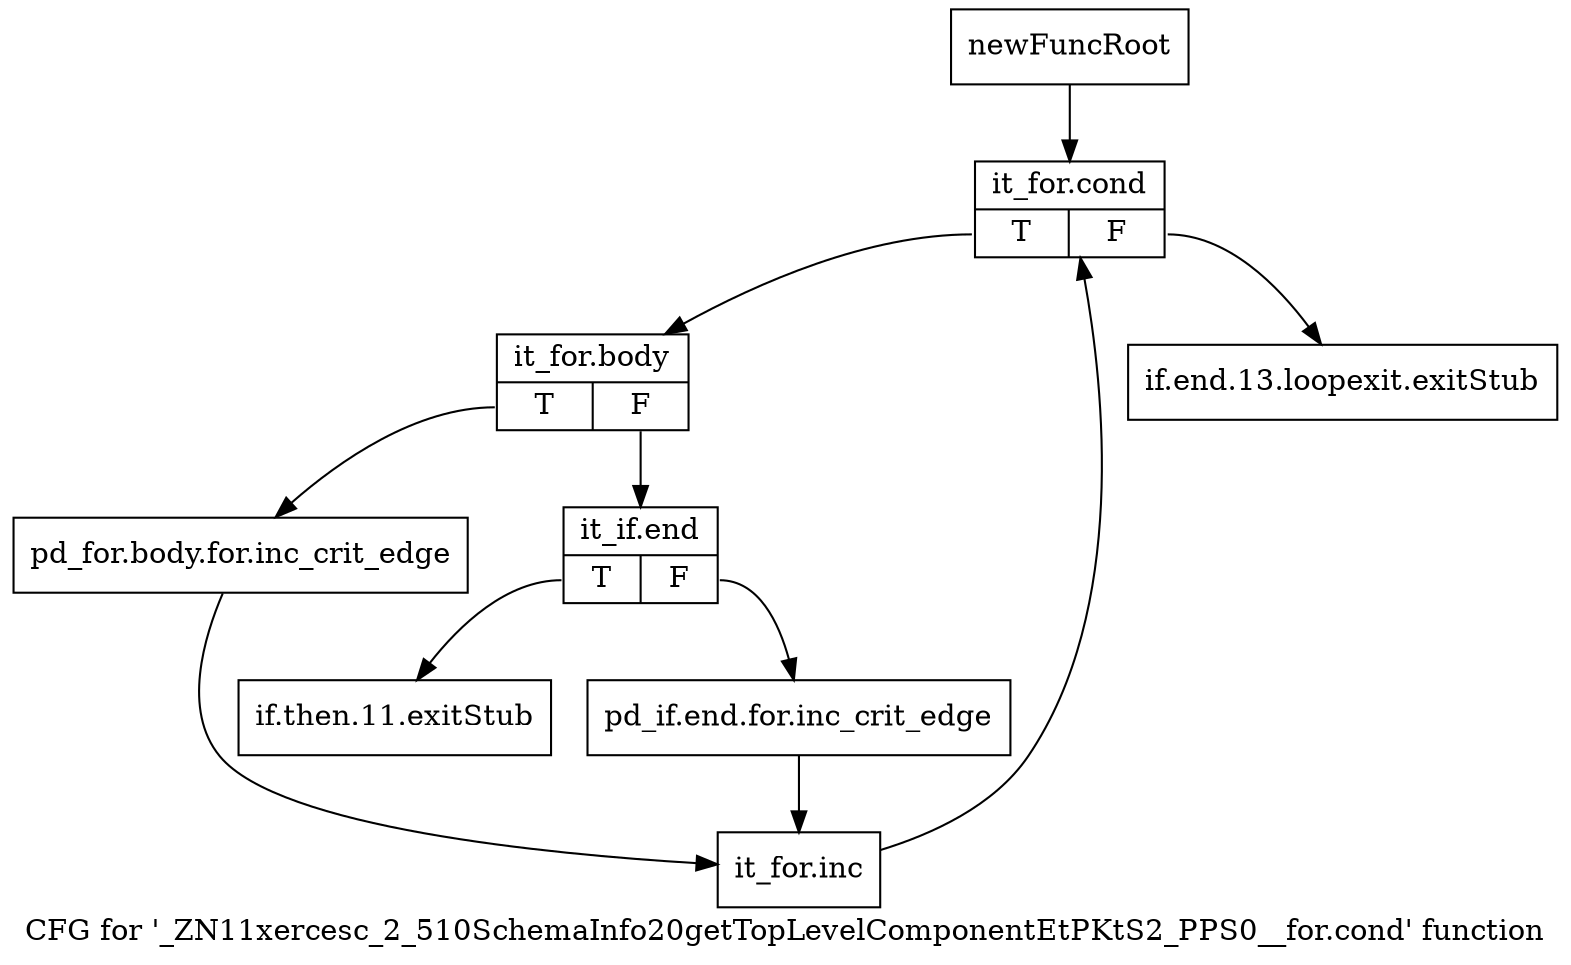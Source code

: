 digraph "CFG for '_ZN11xercesc_2_510SchemaInfo20getTopLevelComponentEtPKtS2_PPS0__for.cond' function" {
	label="CFG for '_ZN11xercesc_2_510SchemaInfo20getTopLevelComponentEtPKtS2_PPS0__for.cond' function";

	Node0x99d5020 [shape=record,label="{newFuncRoot}"];
	Node0x99d5020 -> Node0x99d5110;
	Node0x99d5070 [shape=record,label="{if.end.13.loopexit.exitStub}"];
	Node0x99d50c0 [shape=record,label="{if.then.11.exitStub}"];
	Node0x99d5110 [shape=record,label="{it_for.cond|{<s0>T|<s1>F}}"];
	Node0x99d5110:s0 -> Node0x99d5160;
	Node0x99d5110:s1 -> Node0x99d5070;
	Node0x99d5160 [shape=record,label="{it_for.body|{<s0>T|<s1>F}}"];
	Node0x99d5160:s0 -> Node0x99d5250;
	Node0x99d5160:s1 -> Node0x99d51b0;
	Node0x99d51b0 [shape=record,label="{it_if.end|{<s0>T|<s1>F}}"];
	Node0x99d51b0:s0 -> Node0x99d50c0;
	Node0x99d51b0:s1 -> Node0x99d5200;
	Node0x99d5200 [shape=record,label="{pd_if.end.for.inc_crit_edge}"];
	Node0x99d5200 -> Node0x99d52a0;
	Node0x99d5250 [shape=record,label="{pd_for.body.for.inc_crit_edge}"];
	Node0x99d5250 -> Node0x99d52a0;
	Node0x99d52a0 [shape=record,label="{it_for.inc}"];
	Node0x99d52a0 -> Node0x99d5110;
}
